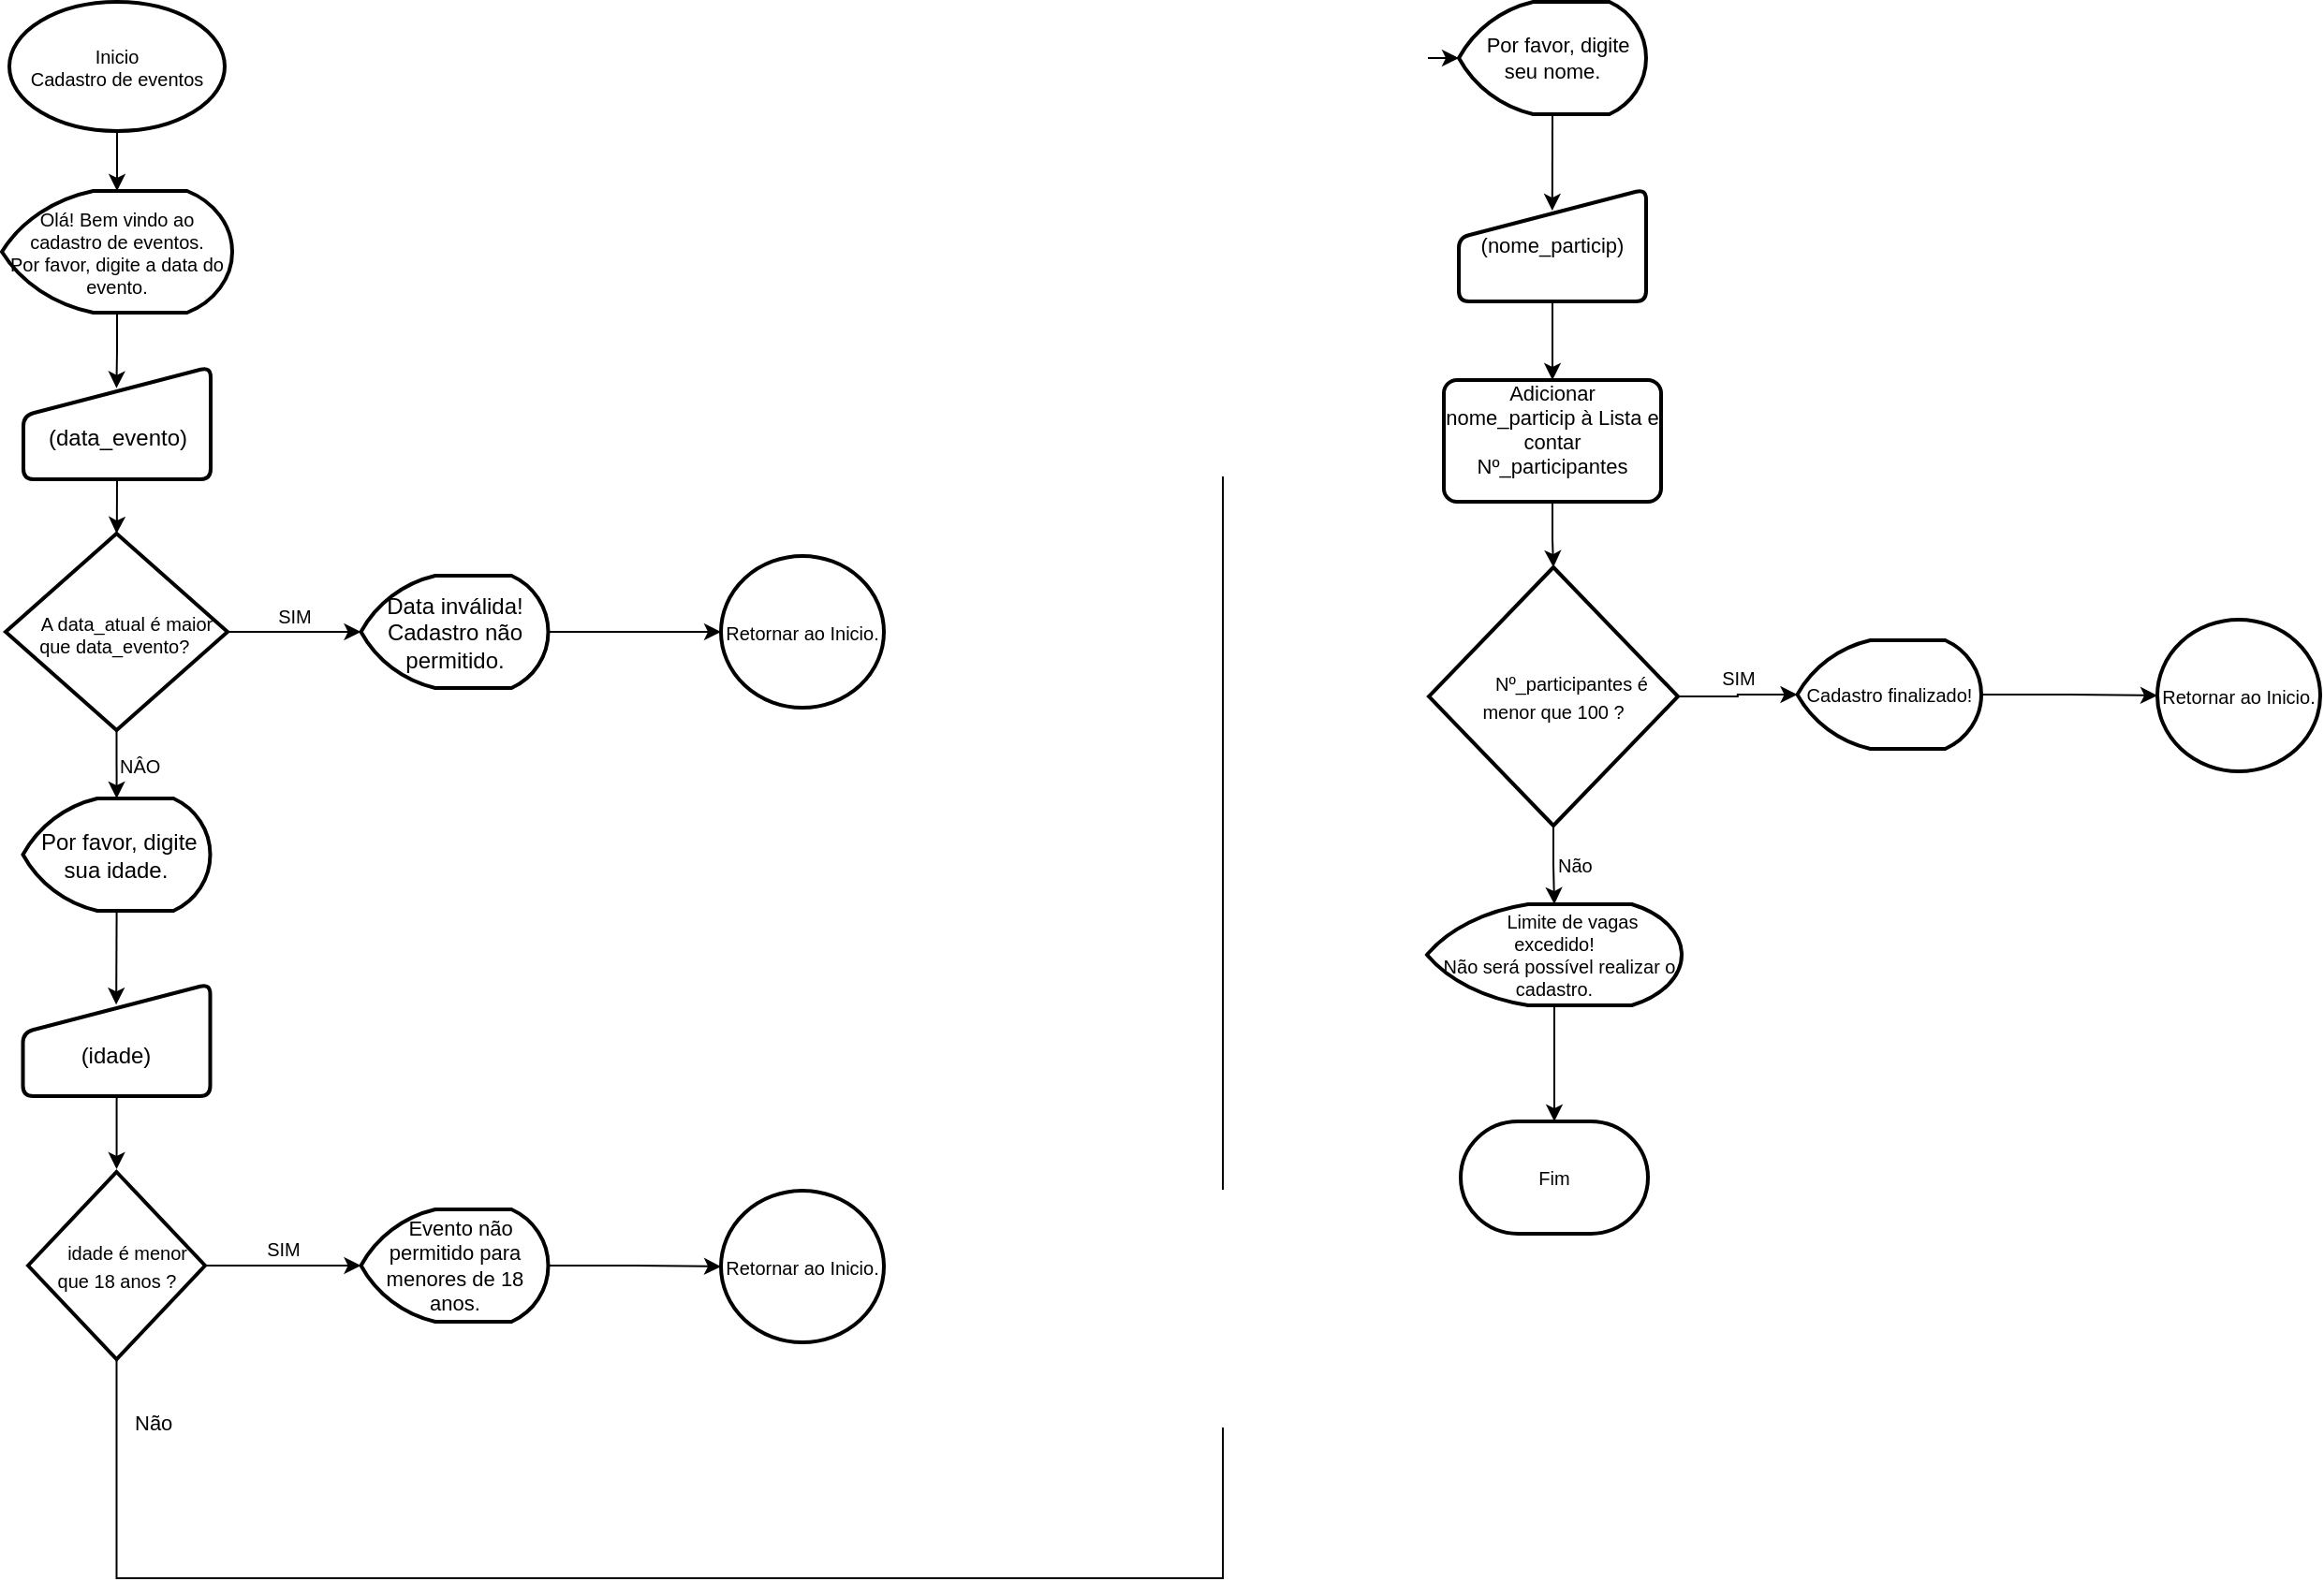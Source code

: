 <mxfile version="17.1.3" type="github">
  <diagram id="gChGrbSCKXLXu62mFakp" name="Page-1">
    <mxGraphModel dx="868" dy="482" grid="0" gridSize="10" guides="1" tooltips="1" connect="1" arrows="1" fold="1" page="0" pageScale="1" pageWidth="827" pageHeight="1169" math="0" shadow="0">
      <root>
        <mxCell id="0" />
        <mxCell id="1" parent="0" />
        <mxCell id="eOybXmLH0Cuv-CmlZ1wJ-30" value="" style="edgeStyle=orthogonalEdgeStyle;rounded=0;jumpStyle=line;orthogonalLoop=1;jettySize=auto;html=1;labelBackgroundColor=none;labelBorderColor=none;fontSize=10;fontColor=#000000;" parent="1" source="eOybXmLH0Cuv-CmlZ1wJ-3" target="eOybXmLH0Cuv-CmlZ1wJ-7" edge="1">
          <mxGeometry relative="1" as="geometry" />
        </mxCell>
        <mxCell id="eOybXmLH0Cuv-CmlZ1wJ-3" value="&lt;br&gt;(data_evento)" style="html=1;strokeWidth=2;shape=manualInput;whiteSpace=wrap;rounded=1;size=26;arcSize=11;" parent="1" vertex="1">
          <mxGeometry x="95.5" y="334" width="100" height="60" as="geometry" />
        </mxCell>
        <mxCell id="eOybXmLH0Cuv-CmlZ1wJ-18" value="" style="edgeStyle=orthogonalEdgeStyle;rounded=0;orthogonalLoop=1;jettySize=auto;html=1;fontSize=10;" parent="1" source="eOybXmLH0Cuv-CmlZ1wJ-4" target="eOybXmLH0Cuv-CmlZ1wJ-6" edge="1">
          <mxGeometry relative="1" as="geometry" />
        </mxCell>
        <mxCell id="eOybXmLH0Cuv-CmlZ1wJ-4" value="&lt;span style=&quot;font-size: 10px&quot;&gt;Inicio &lt;br&gt;Cadastro de eventos&lt;/span&gt;" style="strokeWidth=2;html=1;shape=mxgraph.flowchart.start_1;whiteSpace=wrap;fontSize=10;" parent="1" vertex="1">
          <mxGeometry x="88" y="139" width="115" height="69" as="geometry" />
        </mxCell>
        <mxCell id="eOybXmLH0Cuv-CmlZ1wJ-19" value="" style="edgeStyle=orthogonalEdgeStyle;rounded=0;orthogonalLoop=1;jettySize=auto;html=1;fontSize=10;entryX=0.497;entryY=0.189;entryDx=0;entryDy=0;entryPerimeter=0;" parent="1" source="eOybXmLH0Cuv-CmlZ1wJ-6" target="eOybXmLH0Cuv-CmlZ1wJ-3" edge="1">
          <mxGeometry relative="1" as="geometry">
            <mxPoint x="145" y="342" as="targetPoint" />
            <Array as="points">
              <mxPoint x="145" y="325" />
              <mxPoint x="145" y="325" />
            </Array>
          </mxGeometry>
        </mxCell>
        <mxCell id="eOybXmLH0Cuv-CmlZ1wJ-6" value="Olá! Bem vindo ao cadastro de eventos.&lt;br&gt;Por favor, digite a data do evento." style="strokeWidth=2;html=1;shape=mxgraph.flowchart.display;whiteSpace=wrap;fontSize=10;" parent="1" vertex="1">
          <mxGeometry x="84" y="240" width="123" height="65" as="geometry" />
        </mxCell>
        <mxCell id="eOybXmLH0Cuv-CmlZ1wJ-20" value="SIM" style="edgeStyle=orthogonalEdgeStyle;rounded=0;orthogonalLoop=1;jettySize=auto;fontSize=10;labelBorderColor=none;labelPosition=center;verticalLabelPosition=top;align=center;verticalAlign=bottom;html=1;" parent="1" source="eOybXmLH0Cuv-CmlZ1wJ-7" target="eOybXmLH0Cuv-CmlZ1wJ-10" edge="1">
          <mxGeometry relative="1" as="geometry" />
        </mxCell>
        <mxCell id="eOybXmLH0Cuv-CmlZ1wJ-23" value="NÂO" style="edgeStyle=orthogonalEdgeStyle;rounded=0;jumpStyle=line;orthogonalLoop=1;jettySize=auto;html=1;labelBorderColor=none;fontSize=10;fontColor=#000000;labelBackgroundColor=none;labelPosition=right;verticalLabelPosition=middle;align=left;verticalAlign=middle;" parent="1" source="eOybXmLH0Cuv-CmlZ1wJ-7" target="eOybXmLH0Cuv-CmlZ1wJ-22" edge="1">
          <mxGeometry relative="1" as="geometry" />
        </mxCell>
        <mxCell id="eOybXmLH0Cuv-CmlZ1wJ-7" value="&lt;p style=&quot;line-height: 1&quot;&gt;&lt;font style=&quot;font-size: 10px&quot;&gt;&amp;nbsp; &amp;nbsp; A data_atual é maior que data_evento?&amp;nbsp;&lt;/font&gt;&lt;/p&gt;" style="strokeWidth=2;html=1;shape=mxgraph.flowchart.decision;whiteSpace=wrap;" parent="1" vertex="1">
          <mxGeometry x="86" y="423" width="118.5" height="105" as="geometry" />
        </mxCell>
        <mxCell id="bL8-K7mxWeau8P830rif-17" value="" style="edgeStyle=orthogonalEdgeStyle;rounded=0;orthogonalLoop=1;jettySize=auto;html=1;fontSize=10;" parent="1" source="eOybXmLH0Cuv-CmlZ1wJ-10" target="bL8-K7mxWeau8P830rif-16" edge="1">
          <mxGeometry relative="1" as="geometry" />
        </mxCell>
        <mxCell id="eOybXmLH0Cuv-CmlZ1wJ-10" value="&lt;font style=&quot;font-size: 12px&quot;&gt;Data inválida! Cadastro não permitido.&lt;/font&gt;" style="strokeWidth=2;html=1;shape=mxgraph.flowchart.display;whiteSpace=wrap;fontSize=10;" parent="1" vertex="1">
          <mxGeometry x="275.75" y="445.5" width="100" height="60" as="geometry" />
        </mxCell>
        <mxCell id="eOybXmLH0Cuv-CmlZ1wJ-26" value="" style="edgeStyle=orthogonalEdgeStyle;rounded=0;jumpStyle=line;orthogonalLoop=1;jettySize=auto;html=1;labelBackgroundColor=none;labelBorderColor=none;fontSize=10;fontColor=#000000;entryX=0.498;entryY=0.185;entryDx=0;entryDy=0;entryPerimeter=0;" parent="1" source="eOybXmLH0Cuv-CmlZ1wJ-22" target="eOybXmLH0Cuv-CmlZ1wJ-24" edge="1">
          <mxGeometry relative="1" as="geometry" />
        </mxCell>
        <mxCell id="eOybXmLH0Cuv-CmlZ1wJ-22" value="&lt;font color=&quot;#000000&quot;&gt;&amp;nbsp;Por favor, digite sua idade.&lt;/font&gt;" style="strokeWidth=2;html=1;shape=mxgraph.flowchart.display;whiteSpace=wrap;labelBackgroundColor=none;labelBorderColor=none;fontSize=12;fillColor=none;fontColor=#FFFFFF;" parent="1" vertex="1">
          <mxGeometry x="95.25" y="564.5" width="100" height="60" as="geometry" />
        </mxCell>
        <mxCell id="eOybXmLH0Cuv-CmlZ1wJ-27" value="" style="edgeStyle=orthogonalEdgeStyle;rounded=0;jumpStyle=line;orthogonalLoop=1;jettySize=auto;html=1;labelBackgroundColor=none;labelBorderColor=none;fontSize=10;fontColor=#000000;" parent="1" source="eOybXmLH0Cuv-CmlZ1wJ-24" edge="1">
          <mxGeometry relative="1" as="geometry">
            <mxPoint x="145.27" y="762.5" as="targetPoint" />
          </mxGeometry>
        </mxCell>
        <mxCell id="eOybXmLH0Cuv-CmlZ1wJ-24" value="&lt;br&gt;(idade)" style="html=1;strokeWidth=2;shape=manualInput;whiteSpace=wrap;rounded=1;size=26;arcSize=11;" parent="1" vertex="1">
          <mxGeometry x="95.25" y="663.5" width="100" height="60" as="geometry" />
        </mxCell>
        <mxCell id="eOybXmLH0Cuv-CmlZ1wJ-32" value="SIM" style="edgeStyle=orthogonalEdgeStyle;rounded=0;jumpStyle=line;orthogonalLoop=1;jettySize=auto;html=1;labelBackgroundColor=none;labelBorderColor=none;fontSize=10;fontColor=#000000;labelPosition=center;verticalLabelPosition=top;align=center;verticalAlign=bottom;" parent="1" source="eOybXmLH0Cuv-CmlZ1wJ-28" target="eOybXmLH0Cuv-CmlZ1wJ-31" edge="1">
          <mxGeometry relative="1" as="geometry" />
        </mxCell>
        <mxCell id="eOybXmLH0Cuv-CmlZ1wJ-34" value="Não" style="edgeStyle=orthogonalEdgeStyle;rounded=0;jumpStyle=line;orthogonalLoop=1;jettySize=auto;html=1;labelBackgroundColor=none;labelBorderColor=none;fontSize=11;fontColor=#000000;labelPosition=right;verticalLabelPosition=middle;align=left;verticalAlign=middle;" parent="1" source="eOybXmLH0Cuv-CmlZ1wJ-28" target="eOybXmLH0Cuv-CmlZ1wJ-33" edge="1">
          <mxGeometry x="-0.959" y="8" relative="1" as="geometry">
            <Array as="points">
              <mxPoint x="145" y="981" />
              <mxPoint x="736" y="981" />
              <mxPoint x="736" y="169" />
            </Array>
            <mxPoint as="offset" />
          </mxGeometry>
        </mxCell>
        <mxCell id="eOybXmLH0Cuv-CmlZ1wJ-28" value="&lt;font style=&quot;font-size: 10px&quot;&gt;&amp;nbsp; &amp;nbsp; idade é menor que 18 anos ?&lt;/font&gt;" style="strokeWidth=2;html=1;shape=mxgraph.flowchart.decision;whiteSpace=wrap;" parent="1" vertex="1">
          <mxGeometry x="98" y="764" width="94.5" height="100" as="geometry" />
        </mxCell>
        <mxCell id="bL8-K7mxWeau8P830rif-18" value="" style="edgeStyle=orthogonalEdgeStyle;rounded=0;orthogonalLoop=1;jettySize=auto;html=1;fontSize=10;" parent="1" source="eOybXmLH0Cuv-CmlZ1wJ-31" target="bL8-K7mxWeau8P830rif-15" edge="1">
          <mxGeometry relative="1" as="geometry" />
        </mxCell>
        <mxCell id="eOybXmLH0Cuv-CmlZ1wJ-31" value="&lt;font style=&quot;font-size: 11px&quot;&gt;&amp;nbsp; Evento não permitido para menores de 18 anos.&lt;/font&gt;" style="strokeWidth=2;html=1;shape=mxgraph.flowchart.display;whiteSpace=wrap;fontSize=10;" parent="1" vertex="1">
          <mxGeometry x="275.75" y="784" width="100" height="60" as="geometry" />
        </mxCell>
        <mxCell id="eOybXmLH0Cuv-CmlZ1wJ-36" value="" style="edgeStyle=orthogonalEdgeStyle;rounded=0;jumpStyle=line;orthogonalLoop=1;jettySize=auto;html=1;labelBackgroundColor=none;labelBorderColor=none;fontSize=11;fontColor=#000000;entryX=0.499;entryY=0.192;entryDx=0;entryDy=0;entryPerimeter=0;" parent="1" source="eOybXmLH0Cuv-CmlZ1wJ-33" target="eOybXmLH0Cuv-CmlZ1wJ-35" edge="1">
          <mxGeometry relative="1" as="geometry" />
        </mxCell>
        <mxCell id="eOybXmLH0Cuv-CmlZ1wJ-33" value="&amp;nbsp; Por favor, digite seu nome." style="strokeWidth=2;html=1;shape=mxgraph.flowchart.display;whiteSpace=wrap;labelBackgroundColor=none;labelBorderColor=none;fontSize=11;fontColor=#000000;fillColor=none;" parent="1" vertex="1">
          <mxGeometry x="862" y="139" width="100" height="60" as="geometry" />
        </mxCell>
        <mxCell id="eOybXmLH0Cuv-CmlZ1wJ-38" value="" style="edgeStyle=orthogonalEdgeStyle;rounded=0;jumpStyle=line;orthogonalLoop=1;jettySize=auto;html=1;labelBackgroundColor=none;labelBorderColor=none;fontSize=11;fontColor=#000000;" parent="1" source="eOybXmLH0Cuv-CmlZ1wJ-35" target="eOybXmLH0Cuv-CmlZ1wJ-37" edge="1">
          <mxGeometry relative="1" as="geometry" />
        </mxCell>
        <mxCell id="eOybXmLH0Cuv-CmlZ1wJ-35" value="(nome_particip)" style="html=1;strokeWidth=2;shape=manualInput;whiteSpace=wrap;rounded=1;size=26;arcSize=11;labelBackgroundColor=none;labelBorderColor=none;fontSize=11;fontColor=#000000;fillColor=none;" parent="1" vertex="1">
          <mxGeometry x="862" y="239" width="100" height="60" as="geometry" />
        </mxCell>
        <mxCell id="bL8-K7mxWeau8P830rif-3" value="" style="edgeStyle=orthogonalEdgeStyle;rounded=0;orthogonalLoop=1;jettySize=auto;html=1;" parent="1" source="eOybXmLH0Cuv-CmlZ1wJ-37" target="bL8-K7mxWeau8P830rif-2" edge="1">
          <mxGeometry relative="1" as="geometry" />
        </mxCell>
        <mxCell id="eOybXmLH0Cuv-CmlZ1wJ-37" value="Adicionar nome_particip à Lista e contar Nº_participantes&lt;br&gt;&amp;nbsp;" style="rounded=1;whiteSpace=wrap;html=1;absoluteArcSize=1;arcSize=14;strokeWidth=2;labelBackgroundColor=none;labelBorderColor=none;fontSize=11;fontColor=#000000;fillColor=none;" parent="1" vertex="1">
          <mxGeometry x="854" y="341" width="116" height="65" as="geometry" />
        </mxCell>
        <mxCell id="bL8-K7mxWeau8P830rif-7" value="SIM" style="edgeStyle=orthogonalEdgeStyle;rounded=0;orthogonalLoop=1;jettySize=auto;html=1;fontSize=10;labelPosition=center;verticalLabelPosition=top;align=center;verticalAlign=bottom;" parent="1" source="bL8-K7mxWeau8P830rif-2" target="bL8-K7mxWeau8P830rif-6" edge="1">
          <mxGeometry relative="1" as="geometry" />
        </mxCell>
        <mxCell id="bL8-K7mxWeau8P830rif-9" value="Não" style="edgeStyle=orthogonalEdgeStyle;rounded=0;orthogonalLoop=1;jettySize=auto;html=1;fontSize=10;labelPosition=right;verticalLabelPosition=middle;align=left;verticalAlign=middle;" parent="1" source="bL8-K7mxWeau8P830rif-2" target="bL8-K7mxWeau8P830rif-8" edge="1">
          <mxGeometry relative="1" as="geometry" />
        </mxCell>
        <mxCell id="bL8-K7mxWeau8P830rif-2" value="&lt;font style=&quot;font-size: 10px&quot;&gt;&amp;nbsp; &amp;nbsp; &amp;nbsp; &amp;nbsp;Nº_participantes é menor que 100 ?&lt;/font&gt;" style="strokeWidth=2;html=1;shape=mxgraph.flowchart.decision;whiteSpace=wrap;" parent="1" vertex="1">
          <mxGeometry x="846" y="441" width="133" height="138" as="geometry" />
        </mxCell>
        <mxCell id="bL8-K7mxWeau8P830rif-14" value="" style="edgeStyle=orthogonalEdgeStyle;rounded=0;orthogonalLoop=1;jettySize=auto;html=1;fontSize=10;" parent="1" source="bL8-K7mxWeau8P830rif-6" target="bL8-K7mxWeau8P830rif-13" edge="1">
          <mxGeometry relative="1" as="geometry" />
        </mxCell>
        <mxCell id="bL8-K7mxWeau8P830rif-6" value="Cadastro finalizado!" style="strokeWidth=2;html=1;shape=mxgraph.flowchart.display;whiteSpace=wrap;fontSize=10;" parent="1" vertex="1">
          <mxGeometry x="1042.75" y="480" width="98.25" height="58" as="geometry" />
        </mxCell>
        <mxCell id="bL8-K7mxWeau8P830rif-12" value="" style="edgeStyle=orthogonalEdgeStyle;rounded=0;orthogonalLoop=1;jettySize=auto;html=1;fontSize=10;" parent="1" source="bL8-K7mxWeau8P830rif-8" target="bL8-K7mxWeau8P830rif-11" edge="1">
          <mxGeometry relative="1" as="geometry" />
        </mxCell>
        <mxCell id="bL8-K7mxWeau8P830rif-8" value="&amp;nbsp; &amp;nbsp; &amp;nbsp; &amp;nbsp;Limite de vagas excedido!&lt;br&gt;&amp;nbsp; Não será possível realizar o cadastro." style="strokeWidth=2;html=1;shape=mxgraph.flowchart.display;whiteSpace=wrap;fontSize=10;" parent="1" vertex="1">
          <mxGeometry x="845" y="621" width="136" height="54" as="geometry" />
        </mxCell>
        <mxCell id="bL8-K7mxWeau8P830rif-11" value="Fim" style="strokeWidth=2;html=1;shape=mxgraph.flowchart.terminator;whiteSpace=wrap;fontSize=10;" parent="1" vertex="1">
          <mxGeometry x="863" y="737" width="100" height="60" as="geometry" />
        </mxCell>
        <mxCell id="bL8-K7mxWeau8P830rif-13" value="&lt;span&gt;Retornar ao Inicio.&lt;/span&gt;" style="strokeWidth=2;html=1;shape=mxgraph.flowchart.start_2;whiteSpace=wrap;fontSize=10;" parent="1" vertex="1">
          <mxGeometry x="1235" y="469" width="87" height="81" as="geometry" />
        </mxCell>
        <mxCell id="bL8-K7mxWeau8P830rif-15" value="&lt;span&gt;Retornar ao Inicio.&lt;/span&gt;" style="strokeWidth=2;html=1;shape=mxgraph.flowchart.start_2;whiteSpace=wrap;fontSize=10;" parent="1" vertex="1">
          <mxGeometry x="468" y="774" width="87" height="81" as="geometry" />
        </mxCell>
        <mxCell id="bL8-K7mxWeau8P830rif-16" value="&lt;span&gt;Retornar ao Inicio.&lt;/span&gt;" style="strokeWidth=2;html=1;shape=mxgraph.flowchart.start_2;whiteSpace=wrap;fontSize=10;" parent="1" vertex="1">
          <mxGeometry x="468" y="435" width="87" height="81" as="geometry" />
        </mxCell>
      </root>
    </mxGraphModel>
  </diagram>
</mxfile>
